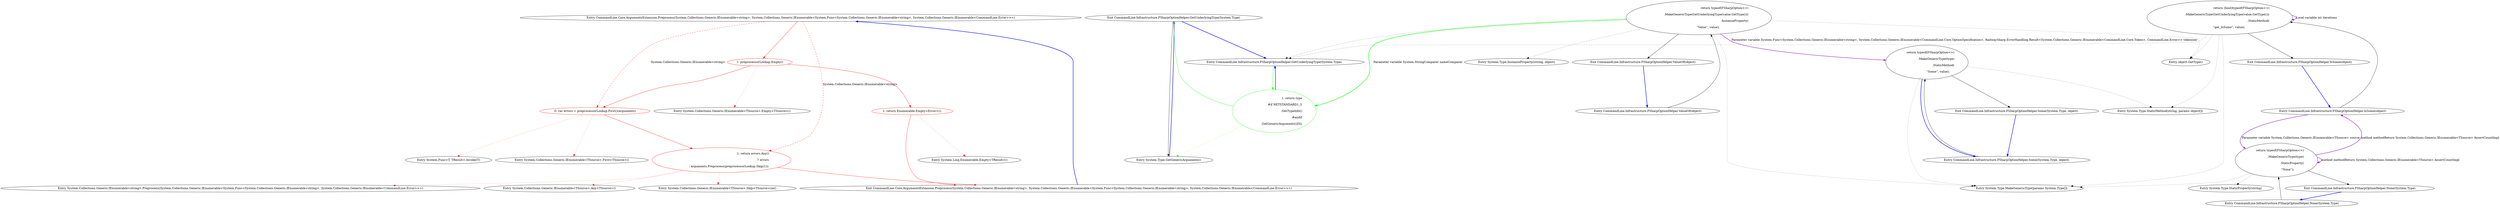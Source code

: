 digraph  {
n0 [cluster="CommandLine.Core.ArgumentsExtension.Preprocess(System.Collections.Generic.IEnumerable<string>, System.Collections.Generic.IEnumerable<System.Func<System.Collections.Generic.IEnumerable<string>, System.Collections.Generic.IEnumerable<CommandLine.Error>>>)", label="Entry CommandLine.Core.ArgumentsExtension.Preprocess(System.Collections.Generic.IEnumerable<string>, System.Collections.Generic.IEnumerable<System.Func<System.Collections.Generic.IEnumerable<string>, System.Collections.Generic.IEnumerable<CommandLine.Error>>>)", span="11-11"];
n1 [cluster="CommandLine.Core.ArgumentsExtension.Preprocess(System.Collections.Generic.IEnumerable<string>, System.Collections.Generic.IEnumerable<System.Func<System.Collections.Generic.IEnumerable<string>, System.Collections.Generic.IEnumerable<CommandLine.Error>>>)", color=red, community=0, label="1: preprocessorLookup.Empty()", span="17-17"];
n3 [cluster="CommandLine.Core.ArgumentsExtension.Preprocess(System.Collections.Generic.IEnumerable<string>, System.Collections.Generic.IEnumerable<System.Func<System.Collections.Generic.IEnumerable<string>, System.Collections.Generic.IEnumerable<CommandLine.Error>>>)", color=red, community=0, label="0: var errors = preprocessorLookup.First()(arguments)", span="21-21"];
n4 [cluster="CommandLine.Core.ArgumentsExtension.Preprocess(System.Collections.Generic.IEnumerable<string>, System.Collections.Generic.IEnumerable<System.Func<System.Collections.Generic.IEnumerable<string>, System.Collections.Generic.IEnumerable<CommandLine.Error>>>)", color=red, community=1, label="1: return errors.Any()\r\n                ? errors\r\n                : arguments.Preprocess(preprocessorLookup.Skip(1));", span="22-24"];
n2 [cluster="CommandLine.Core.ArgumentsExtension.Preprocess(System.Collections.Generic.IEnumerable<string>, System.Collections.Generic.IEnumerable<System.Func<System.Collections.Generic.IEnumerable<string>, System.Collections.Generic.IEnumerable<CommandLine.Error>>>)", color=red, community=0, label="1: return Enumerable.Empty<Error>();", span="19-19"];
n6 [cluster="System.Collections.Generic.IEnumerable<TSource>.Empty<TSource>()", label="Entry System.Collections.Generic.IEnumerable<TSource>.Empty<TSource>()", span="31-31"];
n8 [cluster="System.Collections.Generic.IEnumerable<TSource>.First<TSource>()", label="Entry System.Collections.Generic.IEnumerable<TSource>.First<TSource>()", span="0-0"];
n9 [cluster="System.Func<T, TResult>.Invoke(T)", label="Entry System.Func<T, TResult>.Invoke(T)", span="0-0"];
n5 [cluster="CommandLine.Core.ArgumentsExtension.Preprocess(System.Collections.Generic.IEnumerable<string>, System.Collections.Generic.IEnumerable<System.Func<System.Collections.Generic.IEnumerable<string>, System.Collections.Generic.IEnumerable<CommandLine.Error>>>)", label="Exit CommandLine.Core.ArgumentsExtension.Preprocess(System.Collections.Generic.IEnumerable<string>, System.Collections.Generic.IEnumerable<System.Func<System.Collections.Generic.IEnumerable<string>, System.Collections.Generic.IEnumerable<CommandLine.Error>>>)", span="11-11"];
n7 [cluster="System.Linq.Enumerable.Empty<TResult>()", label="Entry System.Linq.Enumerable.Empty<TResult>()", span="0-0"];
n10 [cluster="System.Collections.Generic.IEnumerable<TSource>.Any<TSource>()", label="Entry System.Collections.Generic.IEnumerable<TSource>.Any<TSource>()", span="0-0"];
n11 [cluster="System.Collections.Generic.IEnumerable<TSource>.Skip<TSource>(int)", label="Entry System.Collections.Generic.IEnumerable<TSource>.Skip<TSource>(int)", span="0-0"];
n12 [cluster="System.Collections.Generic.IEnumerable<string>.Preprocess(System.Collections.Generic.IEnumerable<System.Func<System.Collections.Generic.IEnumerable<string>, System.Collections.Generic.IEnumerable<CommandLine.Error>>>)", label="Entry System.Collections.Generic.IEnumerable<string>.Preprocess(System.Collections.Generic.IEnumerable<System.Func<System.Collections.Generic.IEnumerable<string>, System.Collections.Generic.IEnumerable<CommandLine.Error>>>)", span="11-11"];
m0_2 [cluster="CommandLine.Infrastructure.FSharpOptionHelper.GetUnderlyingType(System.Type)", file="EnumerableExtensions.cs", label="Exit CommandLine.Infrastructure.FSharpOptionHelper.GetUnderlyingType(System.Type)", span="11-11"];
m0_3 [cluster="System.Type.GetGenericArguments()", file="EnumerableExtensions.cs", label="Entry System.Type.GetGenericArguments()", span="0-0"];
m0_0 [cluster="CommandLine.Infrastructure.FSharpOptionHelper.GetUnderlyingType(System.Type)", file="EnumerableExtensions.cs", label="Entry CommandLine.Infrastructure.FSharpOptionHelper.GetUnderlyingType(System.Type)", span="11-11"];
m0_1 [cluster="CommandLine.Infrastructure.FSharpOptionHelper.GetUnderlyingType(System.Type)", color=green, community=0, file="EnumerableExtensions.cs", label="1: return type\r\n#if NETSTANDARD1_5\r\n                .GetTypeInfo()\r\n#endif\r\n                .GetGenericArguments()[0];", span="13-17"];
m0_17 [cluster="System.Type.InstanceProperty(string, object)", file="EnumerableExtensions.cs", label="Entry System.Type.InstanceProperty(string, object)", span="213-213"];
m0_13 [cluster="CommandLine.Infrastructure.FSharpOptionHelper.ValueOf(object)", file="EnumerableExtensions.cs", label="Entry CommandLine.Infrastructure.FSharpOptionHelper.ValueOf(object)", span="36-36"];
m0_14 [cluster="CommandLine.Infrastructure.FSharpOptionHelper.ValueOf(object)", file="EnumerableExtensions.cs", label="return typeof(FSharpOption<>)\r\n                .MakeGenericType(GetUnderlyingType(value.GetType()))\r\n                .InstanceProperty(\r\n                    ''Value'', value);", span="38-41"];
m0_15 [cluster="CommandLine.Infrastructure.FSharpOptionHelper.ValueOf(object)", file="EnumerableExtensions.cs", label="Exit CommandLine.Infrastructure.FSharpOptionHelper.ValueOf(object)", span="36-36"];
m0_18 [cluster="CommandLine.Infrastructure.FSharpOptionHelper.IsSome(object)", file="EnumerableExtensions.cs", label="Entry CommandLine.Infrastructure.FSharpOptionHelper.IsSome(object)", span="44-44"];
m0_19 [cluster="CommandLine.Infrastructure.FSharpOptionHelper.IsSome(object)", file="EnumerableExtensions.cs", label="return (bool)typeof(FSharpOption<>)\r\n                .MakeGenericType(GetUnderlyingType(value.GetType()))\r\n                .StaticMethod(\r\n                    ''get_IsSome'', value);", span="46-49"];
m0_20 [cluster="CommandLine.Infrastructure.FSharpOptionHelper.IsSome(object)", file="EnumerableExtensions.cs", label="Exit CommandLine.Infrastructure.FSharpOptionHelper.IsSome(object)", span="44-44"];
m0_16 [cluster="object.GetType()", file="EnumerableExtensions.cs", label="Entry object.GetType()", span="0-0"];
m0_4 [cluster="CommandLine.Infrastructure.FSharpOptionHelper.Some(System.Type, object)", file="EnumerableExtensions.cs", label="Entry CommandLine.Infrastructure.FSharpOptionHelper.Some(System.Type, object)", span="20-20"];
m0_5 [cluster="CommandLine.Infrastructure.FSharpOptionHelper.Some(System.Type, object)", file="EnumerableExtensions.cs", label="return typeof(FSharpOption<>)\r\n                    .MakeGenericType(type)\r\n                    .StaticMethod(\r\n                        ''Some'', value);", span="22-25"];
m0_12 [cluster="System.Type.StaticProperty(string)", file="EnumerableExtensions.cs", label="Entry System.Type.StaticProperty(string)", span="198-198"];
m0_6 [cluster="CommandLine.Infrastructure.FSharpOptionHelper.Some(System.Type, object)", file="EnumerableExtensions.cs", label="Exit CommandLine.Infrastructure.FSharpOptionHelper.Some(System.Type, object)", span="20-20"];
m0_9 [cluster="CommandLine.Infrastructure.FSharpOptionHelper.None(System.Type)", file="EnumerableExtensions.cs", label="Entry CommandLine.Infrastructure.FSharpOptionHelper.None(System.Type)", span="28-28"];
m0_10 [cluster="CommandLine.Infrastructure.FSharpOptionHelper.None(System.Type)", file="EnumerableExtensions.cs", label="return typeof(FSharpOption<>)\r\n                    .MakeGenericType(type)\r\n                    .StaticProperty(\r\n                        ''None'');", span="30-33"];
m0_11 [cluster="CommandLine.Infrastructure.FSharpOptionHelper.None(System.Type)", file="EnumerableExtensions.cs", label="Exit CommandLine.Infrastructure.FSharpOptionHelper.None(System.Type)", span="28-28"];
m0_7 [cluster="System.Type.MakeGenericType(params System.Type[])", file="EnumerableExtensions.cs", label="Entry System.Type.MakeGenericType(params System.Type[])", span="0-0"];
m0_8 [cluster="System.Type.StaticMethod(string, params object[])", file="EnumerableExtensions.cs", label="Entry System.Type.StaticMethod(string, params object[])", span="183-183"];
n0 -> n1  [color=red, key=0, style=solid];
n0 -> n3  [color=red, key=1, label="System.Collections.Generic.IEnumerable<string>", style=dashed];
n0 -> n4  [color=red, key=1, label="System.Collections.Generic.IEnumerable<string>", style=dashed];
n1 -> n2  [color=red, key=0, style=solid];
n1 -> n3  [color=red, key=0, style=solid];
n1 -> n6  [color=red, key=2, style=dotted];
n3 -> n4  [color=red, key=0, style=solid];
n3 -> n8  [color=red, key=2, style=dotted];
n3 -> n9  [color=red, key=2, style=dotted];
n4 -> n5  [color=red, key=0, style=solid];
n4 -> n10  [color=red, key=2, style=dotted];
n4 -> n11  [color=red, key=2, style=dotted];
n4 -> n12  [color=red, key=2, style=dotted];
n2 -> n5  [color=red, key=0, style=solid];
n2 -> n7  [color=red, key=2, style=dotted];
n5 -> n0  [color=blue, key=0, style=bold];
m0_2 -> m0_3  [key=0, style=solid];
m0_2 -> m0_0  [color=blue, key=0, style=bold];
m0_3 -> m0_2  [color=blue, key=0, style=bold];
m0_0 -> m0_1  [color=green, key=0, style=solid];
m0_1 -> m0_0  [color=blue, key=0, style=bold];
m0_1 -> m0_2  [color=green, key=0, style=solid];
m0_1 -> m0_3  [color=green, key=2, style=dotted];
m0_13 -> m0_14  [key=0, style=solid];
m0_14 -> m0_1  [color=green, key=3, label="Parameter variable System.StringComparer nameComparer", style=bold];
m0_14 -> m0_0  [key=2, style=dotted];
m0_14 -> m0_15  [key=0, style=solid];
m0_14 -> m0_16  [key=2, style=dotted];
m0_14 -> m0_7  [key=2, style=dotted];
m0_14 -> m0_17  [key=2, style=dotted];
m0_14 -> m0_5  [color=darkorchid, key=3, label="Parameter variable System.Func<System.Collections.Generic.IEnumerable<string>, System.Collections.Generic.IEnumerable<CommandLine.Core.OptionSpecification>, RailwaySharp.ErrorHandling.Result<System.Collections.Generic.IEnumerable<CommandLine.Core.Token>, CommandLine.Error>> tokenizer", style=bold];
m0_15 -> m0_13  [color=blue, key=0, style=bold];
m0_18 -> m0_19  [key=0, style=solid];
m0_18 -> m0_10  [color=darkorchid, key=3, label="Parameter variable System.Collections.Generic.IEnumerable<TSource> source", style=bold];
m0_19 -> m0_0  [key=2, style=dotted];
m0_19 -> m0_19  [color=darkorchid, key=3, label="Local variable int iterations", style=bold];
m0_19 -> m0_20  [key=0, style=solid];
m0_19 -> m0_16  [key=2, style=dotted];
m0_19 -> m0_7  [key=2, style=dotted];
m0_19 -> m0_8  [key=2, style=dotted];
m0_20 -> m0_18  [color=blue, key=0, style=bold];
m0_4 -> m0_5  [key=0, style=solid];
m0_5 -> m0_4  [color=blue, key=0, style=bold];
m0_5 -> m0_7  [key=2, style=dotted];
m0_5 -> m0_6  [key=0, style=solid];
m0_5 -> m0_8  [key=2, style=dotted];
m0_6 -> m0_4  [color=blue, key=0, style=bold];
m0_9 -> m0_10  [key=0, style=solid];
m0_10 -> m0_7  [key=2, style=dotted];
m0_10 -> m0_18  [color=darkorchid, key=3, label="method methodReturn System.Collections.Generic.IEnumerable<TSource> AssertCountImpl", style=bold];
m0_10 -> m0_10  [color=darkorchid, key=3, label="method methodReturn System.Collections.Generic.IEnumerable<TSource> AssertCountImpl", style=bold];
m0_10 -> m0_11  [key=0, style=solid];
m0_10 -> m0_12  [key=2, style=dotted];
m0_11 -> m0_9  [color=blue, key=0, style=bold];
}
